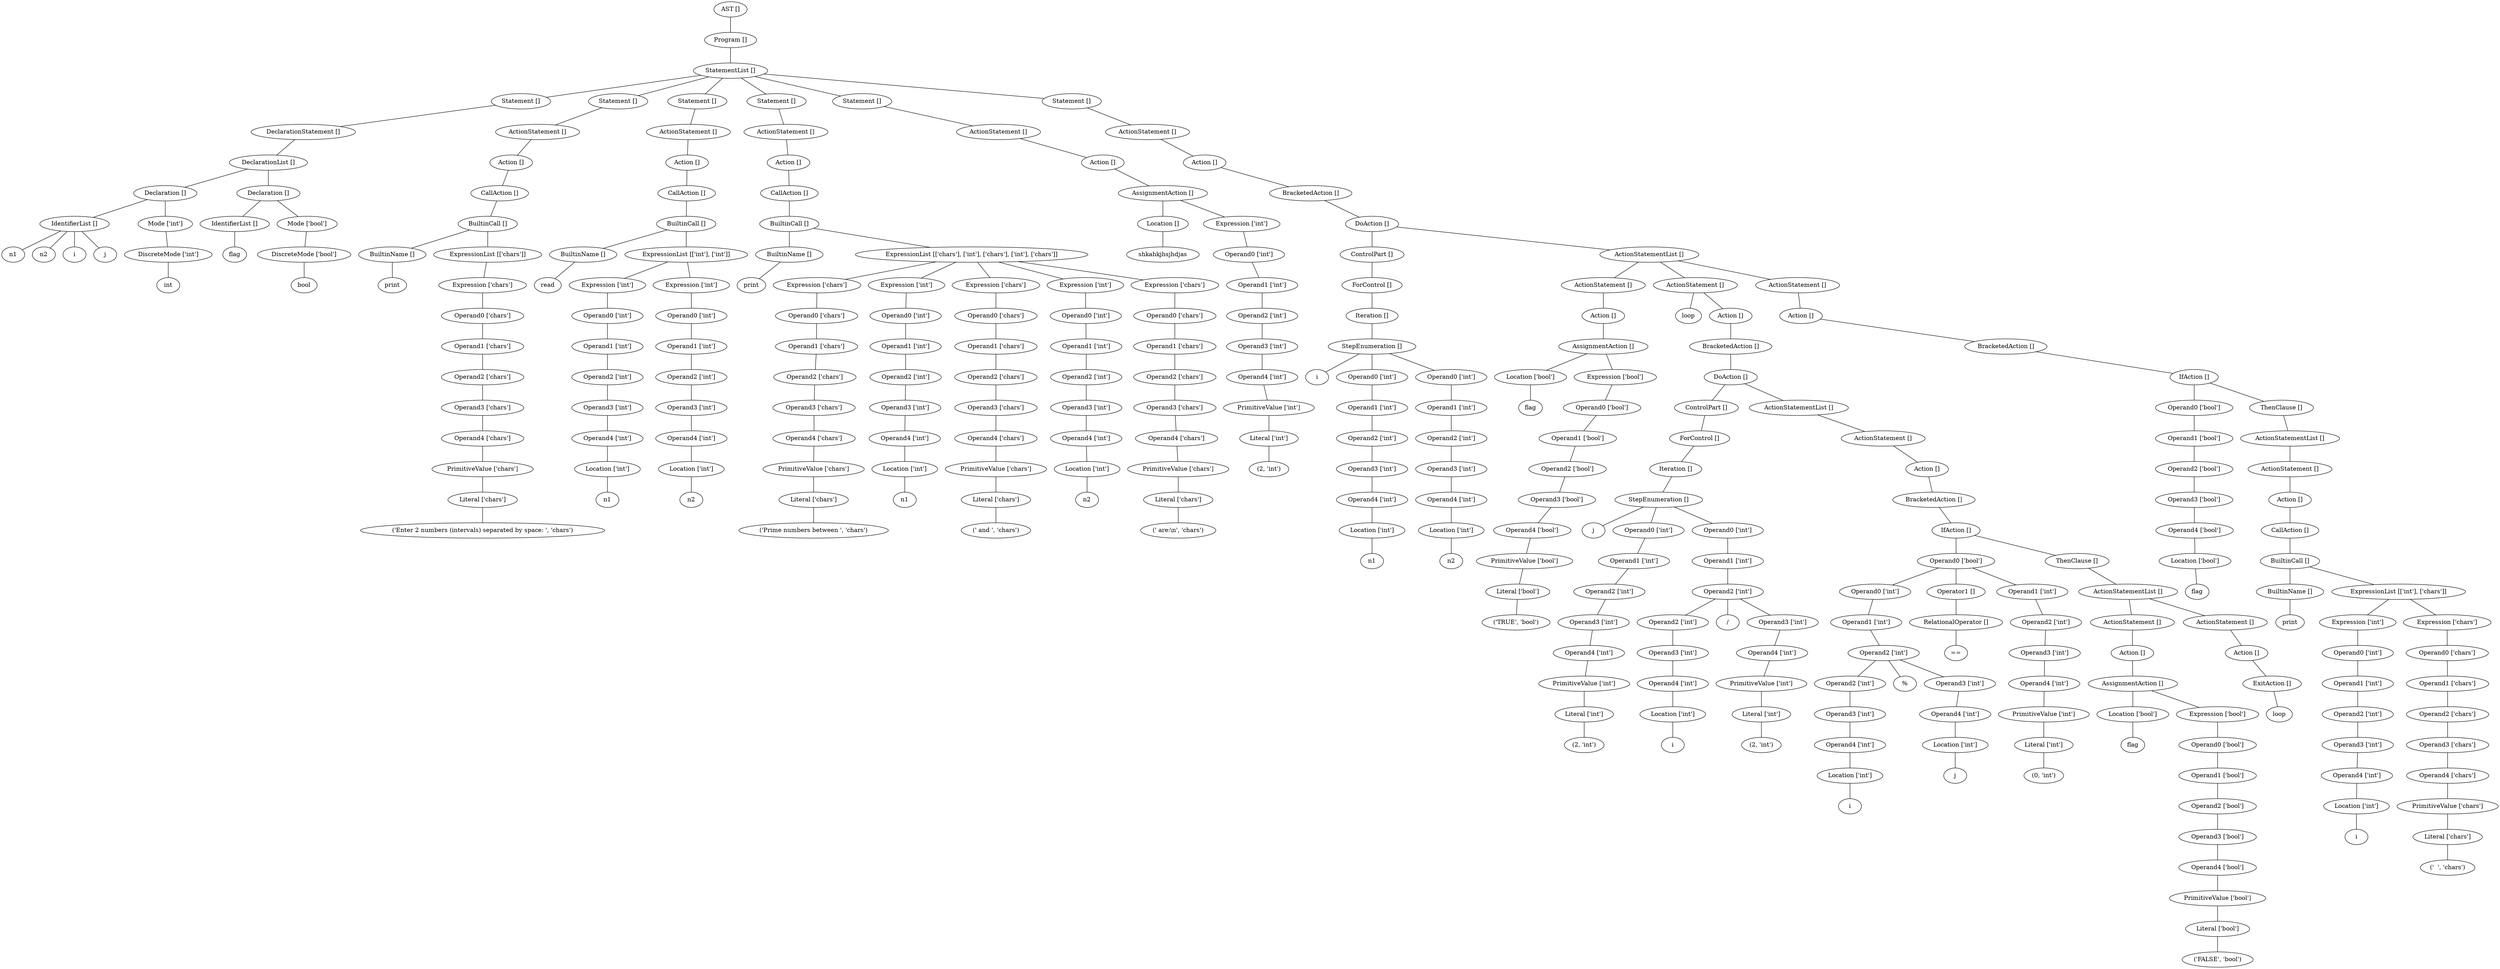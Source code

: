 graph G {
139882392672520 [label="AST []"];
139882392672576 [label="AST []"];
139882392672520 -- 139882392672576;
139882392672576 [label="Program []"];
139882363521736 [label="Program []"];
139882392672576 -- 139882363521736;
139882363521736 [label="StatementList []"];
139882352201624 [label="StatementList []"];
139882363521736 -- 139882352201624;
139882352201624 [label="Statement []"];
139882364014720 [label="Statement []"];
139882352201624 -- 139882364014720;
139882364014720 [label="DeclarationStatement []"];
139882352215096 [label="DeclarationStatement []"];
139882364014720 -- 139882352215096;
139882352215096 [label="DeclarationList []"];
139882352214816 [label="DeclarationList []"];
139882352215096 -- 139882352214816;
139882352214816 [label="Declaration []"];
139882352214648 [label="Declaration []"];
139882352214816 -- 139882352214648;
139882352214648 [label="IdentifierList []"];
12252668187380402911 [label=n1];
139882352214648 -- 12252668187380402911;
13414239193635908279 [label=n2];
139882352214648 -- 13414239193635908279;
12392383201702849270 [label=i];
139882352214648 -- 12392383201702849270;
12739159543180422180 [label=j];
139882352214648 -- 12739159543180422180;
139882352214760 [label="Declaration []"];
139882352214816 -- 139882352214760;
139882352214760 [label="Mode ['int']"];
139882352191192 [label="Mode ['int']"];
139882352214760 -- 139882352191192;
139882352191192 [label="DiscreteMode ['int']"];
13775841003968693062 [label=int];
139882352191192 -- 13775841003968693062;
139882352215320 [label="DeclarationList []"];
139882352215096 -- 139882352215320;
139882352215320 [label="Declaration []"];
139882352215040 [label="Declaration []"];
139882352215320 -- 139882352215040;
139882352215040 [label="IdentifierList []"];
13498281161745996980 [label=flag];
139882352215040 -- 13498281161745996980;
139882352215208 [label="Declaration []"];
139882352215320 -- 139882352215208;
139882352215208 [label="Mode ['bool']"];
139882363926736 [label="Mode ['bool']"];
139882352215208 -- 139882363926736;
139882363926736 [label="DiscreteMode ['bool']"];
12303267504263073601 [label=bool];
139882363926736 -- 12303267504263073601;
139882352215376 [label="StatementList []"];
139882363521736 -- 139882352215376;
139882352215376 [label="Statement []"];
139882352216048 [label="Statement []"];
139882352215376 -- 139882352216048;
139882352216048 [label="ActionStatement []"];
139882352215936 [label="ActionStatement []"];
139882352216048 -- 139882352215936;
139882352215936 [label="Action []"];
139882352215544 [label="Action []"];
139882352215936 -- 139882352215544;
139882352215544 [label="CallAction []"];
139882352215824 [label="CallAction []"];
139882352215544 -- 139882352215824;
139882352215824 [label="BuiltinCall []"];
139882352214704 [label="BuiltinCall []"];
139882352215824 -- 139882352214704;
139882352214704 [label="BuiltinName []"];
11428231594954865109 [label=print];
139882352214704 -- 11428231594954865109;
139882352215768 [label="BuiltinCall []"];
139882352215824 -- 139882352215768;
139882352215768 [label="ExpressionList [['chars']]"];
139882352215712 [label="ExpressionList [['chars']]"];
139882352215768 -- 139882352215712;
139882352215712 [label="Expression ['chars']"];
139882352215656 [label="Expression ['chars']"];
139882352215712 -- 139882352215656;
139882352215656 [label="Operand0 ['chars']"];
139882352215600 [label="Operand0 ['chars']"];
139882352215656 -- 139882352215600;
139882352215600 [label="Operand1 ['chars']"];
139882352614368 [label="Operand1 ['chars']"];
139882352215600 -- 139882352614368;
139882352614368 [label="Operand2 ['chars']"];
139882352539520 [label="Operand2 ['chars']"];
139882352614368 -- 139882352539520;
139882352539520 [label="Operand3 ['chars']"];
139882352184288 [label="Operand3 ['chars']"];
139882352539520 -- 139882352184288;
139882352184288 [label="Operand4 ['chars']"];
139882352214928 [label="Operand4 ['chars']"];
139882352184288 -- 139882352214928;
139882352214928 [label="PrimitiveValue ['chars']"];
139882352215432 [label="PrimitiveValue ['chars']"];
139882352214928 -- 139882352215432;
139882352215432 [label="Literal ['chars']"];
12881722590288459871 [label="('Enter 2 numbers (intervals) separated by space: ', 'chars')"];
139882352215432 -- 12881722590288459871;
139882352216160 [label="StatementList []"];
139882363521736 -- 139882352216160;
139882352216160 [label="Statement []"];
139882352216664 [label="Statement []"];
139882352216160 -- 139882352216664;
139882352216664 [label="ActionStatement []"];
139882352217448 [label="ActionStatement []"];
139882352216664 -- 139882352217448;
139882352217448 [label="Action []"];
139882352216216 [label="Action []"];
139882352217448 -- 139882352216216;
139882352216216 [label="CallAction []"];
139882352216776 [label="CallAction []"];
139882352216216 -- 139882352216776;
139882352216776 [label="BuiltinCall []"];
139882360126040 [label="BuiltinCall []"];
139882352216776 -- 139882360126040;
139882360126040 [label="BuiltinName []"];
13197234894043661128 [label=read];
139882360126040 -- 13197234894043661128;
139882352217280 [label="BuiltinCall []"];
139882352216776 -- 139882352217280;
139882352217280 [label="ExpressionList [['int'], ['int']]"];
139882352216608 [label="ExpressionList [['int'], ['int']]"];
139882352217280 -- 139882352216608;
139882352216608 [label="Expression ['int']"];
139882352216552 [label="Expression ['int']"];
139882352216608 -- 139882352216552;
139882352216552 [label="Operand0 ['int']"];
139882352216496 [label="Operand0 ['int']"];
139882352216552 -- 139882352216496;
139882352216496 [label="Operand1 ['int']"];
139882352216440 [label="Operand1 ['int']"];
139882352216496 -- 139882352216440;
139882352216440 [label="Operand2 ['int']"];
139882352663744 [label="Operand2 ['int']"];
139882352216440 -- 139882352663744;
139882352663744 [label="Operand3 ['int']"];
139882352216272 [label="Operand3 ['int']"];
139882352663744 -- 139882352216272;
139882352216272 [label="Operand4 ['int']"];
139882352216104 [label="Operand4 ['int']"];
139882352216272 -- 139882352216104;
139882352216104 [label="Location ['int']"];
11749736949154156993 [label=n1];
139882352216104 -- 11749736949154156993;
139882352217224 [label="ExpressionList [['int'], ['int']]"];
139882352217280 -- 139882352217224;
139882352217224 [label="Expression ['int']"];
139882352217168 [label="Expression ['int']"];
139882352217224 -- 139882352217168;
139882352217168 [label="Operand0 ['int']"];
139882352217112 [label="Operand0 ['int']"];
139882352217168 -- 139882352217112;
139882352217112 [label="Operand1 ['int']"];
139882352217056 [label="Operand1 ['int']"];
139882352217112 -- 139882352217056;
139882352217056 [label="Operand2 ['int']"];
139882352216832 [label="Operand2 ['int']"];
139882352217056 -- 139882352216832;
139882352216832 [label="Operand3 ['int']"];
139882352216888 [label="Operand3 ['int']"];
139882352216832 -- 139882352216888;
139882352216888 [label="Operand4 ['int']"];
139882352216720 [label="Operand4 ['int']"];
139882352216888 -- 139882352216720;
139882352216720 [label="Location ['int']"];
9368254731473675177 [label=n2];
139882352216720 -- 9368254731473675177;
139882352217336 [label="StatementList []"];
139882363521736 -- 139882352217336;
139882352217336 [label="Statement []"];
139882392671736 [label="Statement []"];
139882352217336 -- 139882392671736;
139882392671736 [label="ActionStatement []"];
139882392672408 [label="ActionStatement []"];
139882392671736 -- 139882392672408;
139882392672408 [label="Action []"];
139882352217560 [label="Action []"];
139882392672408 -- 139882352217560;
139882352217560 [label="CallAction []"];
139882392671848 [label="CallAction []"];
139882352217560 -- 139882392671848;
139882392671848 [label="BuiltinCall []"];
139882352215992 [label="BuiltinCall []"];
139882392671848 -- 139882352215992;
139882352215992 [label="BuiltinName []"];
13250588704931153694 [label=print];
139882352215992 -- 13250588704931153694;
139882392672240 [label="BuiltinCall []"];
139882392671848 -- 139882392672240;
139882392672240 [label="ExpressionList [['chars'], ['int'], ['chars'], ['int'], ['chars']]"];
139882352217952 [label="ExpressionList [['chars'], ['int'], ['chars'], ['int'], ['chars']]"];
139882392672240 -- 139882352217952;
139882352217952 [label="Expression ['chars']"];
139882352217896 [label="Expression ['chars']"];
139882352217952 -- 139882352217896;
139882352217896 [label="Operand0 ['chars']"];
139882352217840 [label="Operand0 ['chars']"];
139882352217896 -- 139882352217840;
139882352217840 [label="Operand1 ['chars']"];
139882352217784 [label="Operand1 ['chars']"];
139882352217840 -- 139882352217784;
139882352217784 [label="Operand2 ['chars']"];
139882352217728 [label="Operand2 ['chars']"];
139882352217784 -- 139882352217728;
139882352217728 [label="Operand3 ['chars']"];
139882352215880 [label="Operand3 ['chars']"];
139882352217728 -- 139882352215880;
139882352215880 [label="Operand4 ['chars']"];
139882352217616 [label="Operand4 ['chars']"];
139882352215880 -- 139882352217616;
139882352217616 [label="PrimitiveValue ['chars']"];
139882352216384 [label="PrimitiveValue ['chars']"];
139882352217616 -- 139882352216384;
139882352216384 [label="Literal ['chars']"];
11444379083311991565 [label="('Prime numbers between ', 'chars')"];
139882352216384 -- 11444379083311991565;
139882392670728 [label="ExpressionList [['chars'], ['int'], ['chars'], ['int'], ['chars']]"];
139882392672240 -- 139882392670728;
139882392670728 [label="Expression ['int']"];
139882392670672 [label="Expression ['int']"];
139882392670728 -- 139882392670672;
139882392670672 [label="Operand0 ['int']"];
139882392670616 [label="Operand0 ['int']"];
139882392670672 -- 139882392670616;
139882392670616 [label="Operand1 ['int']"];
139882392670560 [label="Operand1 ['int']"];
139882392670616 -- 139882392670560;
139882392670560 [label="Operand2 ['int']"];
139882392670336 [label="Operand2 ['int']"];
139882392670560 -- 139882392670336;
139882392670336 [label="Operand3 ['int']"];
139882392670392 [label="Operand3 ['int']"];
139882392670336 -- 139882392670392;
139882392670392 [label="Operand4 ['int']"];
139882352218064 [label="Operand4 ['int']"];
139882392670392 -- 139882352218064;
139882352218064 [label="Location ['int']"];
11398852596789824661 [label=n1];
139882352218064 -- 11398852596789824661;
139882392671232 [label="ExpressionList [['chars'], ['int'], ['chars'], ['int'], ['chars']]"];
139882392672240 -- 139882392671232;
139882392671232 [label="Expression ['chars']"];
139882392671176 [label="Expression ['chars']"];
139882392671232 -- 139882392671176;
139882392671176 [label="Operand0 ['chars']"];
139882392670840 [label="Operand0 ['chars']"];
139882392671176 -- 139882392670840;
139882392670840 [label="Operand1 ['chars']"];
139882392670280 [label="Operand1 ['chars']"];
139882392670840 -- 139882392670280;
139882392670280 [label="Operand2 ['chars']"];
139882352217672 [label="Operand2 ['chars']"];
139882392670280 -- 139882352217672;
139882352217672 [label="Operand3 ['chars']"];
139882392670952 [label="Operand3 ['chars']"];
139882352217672 -- 139882392670952;
139882392670952 [label="Operand4 ['chars']"];
139882392671008 [label="Operand4 ['chars']"];
139882392670952 -- 139882392671008;
139882392671008 [label="PrimitiveValue ['chars']"];
139882352218008 [label="PrimitiveValue ['chars']"];
139882392671008 -- 139882352218008;
139882352218008 [label="Literal ['chars']"];
13436613217193064331 [label="(' and ', 'chars')"];
139882352218008 -- 13436613217193064331;
139882392671680 [label="ExpressionList [['chars'], ['int'], ['chars'], ['int'], ['chars']]"];
139882392672240 -- 139882392671680;
139882392671680 [label="Expression ['int']"];
139882392671344 [label="Expression ['int']"];
139882392671680 -- 139882392671344;
139882392671344 [label="Operand0 ['int']"];
139882392670504 [label="Operand0 ['int']"];
139882392671344 -- 139882392670504;
139882392670504 [label="Operand1 ['int']"];
139882392670784 [label="Operand1 ['int']"];
139882392670504 -- 139882392670784;
139882392670784 [label="Operand2 ['int']"];
139882392671456 [label="Operand2 ['int']"];
139882392670784 -- 139882392671456;
139882392671456 [label="Operand3 ['int']"];
139882392671512 [label="Operand3 ['int']"];
139882392671456 -- 139882392671512;
139882392671512 [label="Operand4 ['int']"];
139882392670896 [label="Operand4 ['int']"];
139882392671512 -- 139882392670896;
139882392670896 [label="Location ['int']"];
10181196786225598603 [label=n2];
139882392670896 -- 10181196786225598603;
139882392672184 [label="ExpressionList [['chars'], ['int'], ['chars'], ['int'], ['chars']]"];
139882392672240 -- 139882392672184;
139882392672184 [label="Expression ['chars']"];
139882392672128 [label="Expression ['chars']"];
139882392672184 -- 139882392672128;
139882392672128 [label="Operand0 ['chars']"];
139882392671792 [label="Operand0 ['chars']"];
139882392672128 -- 139882392671792;
139882392671792 [label="Operand1 ['chars']"];
139882392671064 [label="Operand1 ['chars']"];
139882392671792 -- 139882392671064;
139882392671064 [label="Operand2 ['chars']"];
139882392671288 [label="Operand2 ['chars']"];
139882392671064 -- 139882392671288;
139882392671288 [label="Operand3 ['chars']"];
139882392671904 [label="Operand3 ['chars']"];
139882392671288 -- 139882392671904;
139882392671904 [label="Operand4 ['chars']"];
139882392671960 [label="Operand4 ['chars']"];
139882392671904 -- 139882392671960;
139882392671960 [label="PrimitiveValue ['chars']"];
139882392671400 [label="PrimitiveValue ['chars']"];
139882392671960 -- 139882392671400;
139882392671400 [label="Literal ['chars']"];
12542786938864197518 [label="(' are:\\n', 'chars')"];
139882392671400 -- 12542786938864197518;
139882392673080 [label="StatementList []"];
139882363521736 -- 139882392673080;
139882392673080 [label="Statement []"];
139882392673024 [label="Statement []"];
139882392673080 -- 139882392673024;
139882392673024 [label="ActionStatement []"];
139882392672296 [label="ActionStatement []"];
139882392673024 -- 139882392672296;
139882392672296 [label="Action []"];
139882392672912 [label="Action []"];
139882392672296 -- 139882392672912;
139882392672912 [label="AssignmentAction []"];
139882352217504 [label="AssignmentAction []"];
139882392672912 -- 139882352217504;
139882352217504 [label="Location []"];
12589823814873375209 [label=shkahkjhsjhdjas];
139882352217504 -- 12589823814873375209;
139882392672856 [label="AssignmentAction []"];
139882392672912 -- 139882392672856;
139882392672856 [label="Expression ['int']"];
139882392672800 [label="Expression ['int']"];
139882392672856 -- 139882392672800;
139882392672800 [label="Operand0 ['int']"];
139882392672744 [label="Operand0 ['int']"];
139882392672800 -- 139882392672744;
139882392672744 [label="Operand1 ['int']"];
139882392672688 [label="Operand1 ['int']"];
139882392672744 -- 139882392672688;
139882392672688 [label="Operand2 ['int']"];
139882392672632 [label="Operand2 ['int']"];
139882392672688 -- 139882392672632;
139882392672632 [label="Operand3 ['int']"];
139882352217392 [label="Operand3 ['int']"];
139882392672632 -- 139882352217392;
139882352217392 [label="Operand4 ['int']"];
139882392672072 [label="Operand4 ['int']"];
139882352217392 -- 139882392672072;
139882392672072 [label="PrimitiveValue ['int']"];
139882392671624 [label="PrimitiveValue ['int']"];
139882392672072 -- 139882392671624;
139882392671624 [label="Literal ['int']"];
12232330606233748373 [label="(2, 'int')"];
139882392671624 -- 12232330606233748373;
139882392672968 [label="StatementList []"];
139882363521736 -- 139882392672968;
139882392672968 [label="Statement []"];
139882363520000 [label="Statement []"];
139882392672968 -- 139882363520000;
139882363520000 [label="ActionStatement []"];
139882392673640 [label="ActionStatement []"];
139882363520000 -- 139882392673640;
139882392673640 [label="Action []"];
139882392673136 [label="Action []"];
139882392673640 -- 139882392673136;
139882392673136 [label="BracketedAction []"];
139882370196368 [label="BracketedAction []"];
139882392673136 -- 139882370196368;
139882370196368 [label="DoAction []"];
139882392673360 [label="DoAction []"];
139882370196368 -- 139882392673360;
139882392673360 [label="ControlPart []"];
139882392673864 [label="ControlPart []"];
139882392673360 -- 139882392673864;
139882392673864 [label="ForControl []"];
139882392673416 [label="ForControl []"];
139882392673864 -- 139882392673416;
139882392673416 [label="Iteration []"];
139882370195528 [label="Iteration []"];
139882392673416 -- 139882370195528;
139882370195528 [label="StepEnumeration []"];
11393651942704616018 [label=i];
139882370195528 -- 11393651942704616018;
139882392673752 [label="StepEnumeration []"];
139882370195528 -- 139882392673752;
139882392673752 [label="Operand0 ['int']"];
139882392673192 [label="Operand0 ['int']"];
139882392673752 -- 139882392673192;
139882392673192 [label="Operand1 ['int']"];
139882392672352 [label="Operand1 ['int']"];
139882392673192 -- 139882392672352;
139882392672352 [label="Operand2 ['int']"];
139882392673248 [label="Operand2 ['int']"];
139882392672352 -- 139882392673248;
139882392673248 [label="Operand3 ['int']"];
139882392673528 [label="Operand3 ['int']"];
139882392673248 -- 139882392673528;
139882392673528 [label="Operand4 ['int']"];
139882392672464 [label="Operand4 ['int']"];
139882392673528 -- 139882392672464;
139882392672464 [label="Location ['int']"];
10324209781241469052 [label=n1];
139882392672464 -- 10324209781241469052;
139882392674256 [label="StepEnumeration []"];
139882370195528 -- 139882392674256;
139882392674256 [label="Operand0 ['int']"];
139882392674200 [label="Operand0 ['int']"];
139882392674256 -- 139882392674200;
139882392674200 [label="Operand1 ['int']"];
139882392674144 [label="Operand1 ['int']"];
139882392674200 -- 139882392674144;
139882392674144 [label="Operand2 ['int']"];
139882392673920 [label="Operand2 ['int']"];
139882392674144 -- 139882392673920;
139882392673920 [label="Operand3 ['int']"];
139882392673976 [label="Operand3 ['int']"];
139882392673920 -- 139882392673976;
139882392673976 [label="Operand4 ['int']"];
139882392673808 [label="Operand4 ['int']"];
139882392673976 -- 139882392673808;
139882392673808 [label="Location ['int']"];
11494578910203904571 [label=n2];
139882392673808 -- 11494578910203904571;
139882363520056 [label="DoAction []"];
139882370196368 -- 139882363520056;
139882363520056 [label="ActionStatementList []"];
139882370196256 [label="ActionStatementList []"];
139882363520056 -- 139882370196256;
139882370196256 [label="ActionStatement []"];
139882392673304 [label="ActionStatement []"];
139882370196256 -- 139882392673304;
139882392673304 [label="Action []"];
139882370196144 [label="Action []"];
139882392673304 -- 139882370196144;
139882370196144 [label="AssignmentAction []"];
139882392673472 [label="AssignmentAction []"];
139882370196144 -- 139882392673472;
139882392673472 [label="Location ['bool']"];
13644415553437418206 [label=flag];
139882392673472 -- 13644415553437418206;
139882370196088 [label="AssignmentAction []"];
139882370196144 -- 139882370196088;
139882370196088 [label="Expression ['bool']"];
139882370196032 [label="Expression ['bool']"];
139882370196088 -- 139882370196032;
139882370196032 [label="Operand0 ['bool']"];
139882370195976 [label="Operand0 ['bool']"];
139882370196032 -- 139882370195976;
139882370195976 [label="Operand1 ['bool']"];
139882370195920 [label="Operand1 ['bool']"];
139882370195976 -- 139882370195920;
139882370195920 [label="Operand2 ['bool']"];
139882370195864 [label="Operand2 ['bool']"];
139882370195920 -- 139882370195864;
139882370195864 [label="Operand3 ['bool']"];
139882370195584 [label="Operand3 ['bool']"];
139882370195864 -- 139882370195584;
139882370195584 [label="Operand4 ['bool']"];
139882370195752 [label="Operand4 ['bool']"];
139882370195584 -- 139882370195752;
139882370195752 [label="PrimitiveValue ['bool']"];
139882370195696 [label="PrimitiveValue ['bool']"];
139882370195752 -- 139882370195696;
139882370195696 [label="Literal ['bool']"];
12045207740942614323 [label="('TRUE', 'bool')"];
139882370195696 -- 12045207740942614323;
139882363519496 [label="ActionStatementList []"];
139882363520056 -- 139882363519496;
139882363519496 [label="ActionStatement []"];
10823371635742920411 [label=loop];
139882363519496 -- 10823371635742920411;
139882370197320 [label="ActionStatement []"];
139882363519496 -- 139882370197320;
139882370197320 [label="Action []"];
139882370196536 [label="Action []"];
139882370197320 -- 139882370196536;
139882370196536 [label="BracketedAction []"];
139882363519608 [label="BracketedAction []"];
139882370196536 -- 139882363519608;
139882363519608 [label="DoAction []"];
139882370196704 [label="DoAction []"];
139882363519608 -- 139882370196704;
139882370196704 [label="ControlPart []"];
139882370197992 [label="ControlPart []"];
139882370196704 -- 139882370197992;
139882370197992 [label="ForControl []"];
139882370196760 [label="ForControl []"];
139882370197992 -- 139882370196760;
139882370196760 [label="Iteration []"];
139882370198104 [label="Iteration []"];
139882370196760 -- 139882370198104;
139882370198104 [label="StepEnumeration []"];
9996212656285983888 [label=j];
139882370198104 -- 9996212656285983888;
139882370197208 [label="StepEnumeration []"];
139882370198104 -- 139882370197208;
139882370197208 [label="Operand0 ['int']"];
139882370197152 [label="Operand0 ['int']"];
139882370197208 -- 139882370197152;
139882370197152 [label="Operand1 ['int']"];
139882370197096 [label="Operand1 ['int']"];
139882370197152 -- 139882370197096;
139882370197096 [label="Operand2 ['int']"];
139882370197040 [label="Operand2 ['int']"];
139882370197096 -- 139882370197040;
139882370197040 [label="Operand3 ['int']"];
139882370195808 [label="Operand3 ['int']"];
139882370197040 -- 139882370195808;
139882370195808 [label="Operand4 ['int']"];
139882370196872 [label="Operand4 ['int']"];
139882370195808 -- 139882370196872;
139882370196872 [label="PrimitiveValue ['int']"];
139882370195640 [label="PrimitiveValue ['int']"];
139882370196872 -- 139882370195640;
139882370195640 [label="Literal ['int']"];
12868133965078445370 [label="(2, 'int')"];
139882370195640 -- 12868133965078445370;
139882370198048 [label="StepEnumeration []"];
139882370198104 -- 139882370198048;
139882370198048 [label="Operand0 ['int']"];
139882370197656 [label="Operand0 ['int']"];
139882370198048 -- 139882370197656;
139882370197656 [label="Operand1 ['int']"];
139882370197936 [label="Operand1 ['int']"];
139882370197656 -- 139882370197936;
139882370197936 [label="Operand2 ['int']"];
139882370197544 [label="Operand2 ['int']"];
139882370197936 -- 139882370197544;
139882370197544 [label="Operand2 ['int']"];
139882370197376 [label="Operand2 ['int']"];
139882370197544 -- 139882370197376;
139882370197376 [label="Operand3 ['int']"];
139882370197432 [label="Operand3 ['int']"];
139882370197376 -- 139882370197432;
139882370197432 [label="Operand4 ['int']"];
139882370197264 [label="Operand4 ['int']"];
139882370197432 -- 139882370197264;
139882370197264 [label="Location ['int']"];
10376937398418195531 [label=i];
139882370197264 -- 10376937398418195531;
10879887216605457571 [label="/"];
139882370197936 -- 10879887216605457571;
139882370197880 [label="Operand2 ['int']"];
139882370197936 -- 139882370197880;
139882370197880 [label="Operand3 ['int']"];
139882370197712 [label="Operand3 ['int']"];
139882370197880 -- 139882370197712;
139882370197712 [label="Operand4 ['int']"];
139882370197768 [label="Operand4 ['int']"];
139882370197712 -- 139882370197768;
139882370197768 [label="PrimitiveValue ['int']"];
139882370197600 [label="PrimitiveValue ['int']"];
139882370197768 -- 139882370197600;
139882370197600 [label="Literal ['int']"];
10946491355491497705 [label="(2, 'int')"];
139882370197600 -- 10946491355491497705;
139882370198160 [label="DoAction []"];
139882363519608 -- 139882370198160;
139882370198160 [label="ActionStatementList []"];
139882370199000 [label="ActionStatementList []"];
139882370198160 -- 139882370199000;
139882370199000 [label="ActionStatement []"];
139882370199336 [label="ActionStatement []"];
139882370199000 -- 139882370199336;
139882370199336 [label="Action []"];
139882370196928 [label="Action []"];
139882370199336 -- 139882370196928;
139882370196928 [label="BracketedAction []"];
139882370198944 [label="BracketedAction []"];
139882370196928 -- 139882370198944;
139882370198944 [label="IfAction []"];
139882370199224 [label="IfAction []"];
139882370198944 -- 139882370199224;
139882370199224 [label="Operand0 ['bool']"];
139882370198720 [label="Operand0 ['bool']"];
139882370199224 -- 139882370198720;
139882370198720 [label="Operand0 ['int']"];
139882370198328 [label="Operand0 ['int']"];
139882370198720 -- 139882370198328;
139882370198328 [label="Operand1 ['int']"];
139882370198608 [label="Operand1 ['int']"];
139882370198328 -- 139882370198608;
139882370198608 [label="Operand2 ['int']"];
139882370198216 [label="Operand2 ['int']"];
139882370198608 -- 139882370198216;
139882370198216 [label="Operand2 ['int']"];
139882370196648 [label="Operand2 ['int']"];
139882370198216 -- 139882370196648;
139882370196648 [label="Operand3 ['int']"];
139882370196984 [label="Operand3 ['int']"];
139882370196648 -- 139882370196984;
139882370196984 [label="Operand4 ['int']"];
139882370196816 [label="Operand4 ['int']"];
139882370196984 -- 139882370196816;
139882370196816 [label="Location ['int']"];
11706349100501632286 [label=i];
139882370196816 -- 11706349100501632286;
11703891995167862865 [label="%"];
139882370198608 -- 11703891995167862865;
139882370198384 [label="Operand2 ['int']"];
139882370198608 -- 139882370198384;
139882370198384 [label="Operand3 ['int']"];
139882370198440 [label="Operand3 ['int']"];
139882370198384 -- 139882370198440;
139882370198440 [label="Operand4 ['int']"];
139882370198272 [label="Operand4 ['int']"];
139882370198440 -- 139882370198272;
139882370198272 [label="Location ['int']"];
12643383993099570441 [label=j];
139882370198272 -- 12643383993099570441;
139882370198496 [label="Operand0 ['bool']"];
139882370199224 -- 139882370198496;
139882370198496 [label="Operator1 []"];
139882370198776 [label="Operator1 []"];
139882370198496 -- 139882370198776;
139882370198776 [label="RelationalOperator []"];
9767085773084071863 [label="=="];
139882370198776 -- 9767085773084071863;
139882370199168 [label="Operand0 ['bool']"];
139882370199224 -- 139882370199168;
139882370199168 [label="Operand1 ['int']"];
139882370199112 [label="Operand1 ['int']"];
139882370199168 -- 139882370199112;
139882370199112 [label="Operand2 ['int']"];
139882370199056 [label="Operand2 ['int']"];
139882370199112 -- 139882370199056;
139882370199056 [label="Operand3 ['int']"];
139882352513768 [label="Operand3 ['int']"];
139882370199056 -- 139882352513768;
139882352513768 [label="Operand4 ['int']"];
139882370198832 [label="Operand4 ['int']"];
139882352513768 -- 139882370198832;
139882370198832 [label="PrimitiveValue ['int']"];
139882370198664 [label="PrimitiveValue ['int']"];
139882370198832 -- 139882370198664;
139882370198664 [label="Literal ['int']"];
11583634766281274181 [label="(0, 'int')"];
139882370198664 -- 11583634766281274181;
139882363519720 [label="IfAction []"];
139882370198944 -- 139882363519720;
139882363519720 [label="ThenClause []"];
139882363519888 [label="ThenClause []"];
139882363519720 -- 139882363519888;
139882363519888 [label="ActionStatementList []"];
139882363519552 [label="ActionStatementList []"];
139882363519888 -- 139882363519552;
139882363519552 [label="ActionStatement []"];
139882370199392 [label="ActionStatement []"];
139882363519552 -- 139882370199392;
139882370199392 [label="Action []"];
139882363519440 [label="Action []"];
139882370199392 -- 139882363519440;
139882363519440 [label="AssignmentAction []"];
139882370197488 [label="AssignmentAction []"];
139882363519440 -- 139882370197488;
139882370197488 [label="Location ['bool']"];
10407406150633036822 [label=flag];
139882370197488 -- 10407406150633036822;
139882363519384 [label="AssignmentAction []"];
139882363519440 -- 139882363519384;
139882363519384 [label="Expression ['bool']"];
139882363519328 [label="Expression ['bool']"];
139882363519384 -- 139882363519328;
139882363519328 [label="Operand0 ['bool']"];
139882363519272 [label="Operand0 ['bool']"];
139882363519328 -- 139882363519272;
139882363519272 [label="Operand1 ['bool']"];
139882363519216 [label="Operand1 ['bool']"];
139882363519272 -- 139882363519216;
139882363519216 [label="Operand2 ['bool']"];
139882363519160 [label="Operand2 ['bool']"];
139882363519216 -- 139882363519160;
139882363519160 [label="Operand3 ['bool']"];
139882370198888 [label="Operand3 ['bool']"];
139882363519160 -- 139882370198888;
139882370198888 [label="Operand4 ['bool']"];
139882370199280 [label="Operand4 ['bool']"];
139882370198888 -- 139882370199280;
139882370199280 [label="PrimitiveValue ['bool']"];
139882370199504 [label="PrimitiveValue ['bool']"];
139882370199280 -- 139882370199504;
139882370199504 [label="Literal ['bool']"];
11357659589937242921 [label="('FALSE', 'bool')"];
139882370199504 -- 11357659589937242921;
139882363519104 [label="ActionStatementList []"];
139882363519888 -- 139882363519104;
139882363519104 [label="ActionStatement []"];
139882363519664 [label="ActionStatement []"];
139882363519104 -- 139882363519664;
139882363519664 [label="Action []"];
139882363519048 [label="Action []"];
139882363519664 -- 139882363519048;
139882363519048 [label="ExitAction []"];
13164461307717180975 [label=loop];
139882363519048 -- 13164461307717180975;
139882363520168 [label="ActionStatementList []"];
139882363520056 -- 139882363520168;
139882363520168 [label="ActionStatement []"];
139882363521960 [label="ActionStatement []"];
139882363520168 -- 139882363521960;
139882363521960 [label="Action []"];
139882363519944 [label="Action []"];
139882363521960 -- 139882363519944;
139882363519944 [label="BracketedAction []"];
139882363520112 [label="BracketedAction []"];
139882363519944 -- 139882363520112;
139882363520112 [label="IfAction []"];
139882363520224 [label="IfAction []"];
139882363520112 -- 139882363520224;
139882363520224 [label="Operand0 ['bool']"];
139882370197824 [label="Operand0 ['bool']"];
139882363520224 -- 139882370197824;
139882370197824 [label="Operand1 ['bool']"];
139882370196312 [label="Operand1 ['bool']"];
139882370197824 -- 139882370196312;
139882370196312 [label="Operand2 ['bool']"];
139882370196480 [label="Operand2 ['bool']"];
139882370196312 -- 139882370196480;
139882370196480 [label="Operand3 ['bool']"];
139882370196592 [label="Operand3 ['bool']"];
139882370196480 -- 139882370196592;
139882370196592 [label="Operand4 ['bool']"];
139882370196424 [label="Operand4 ['bool']"];
139882370196592 -- 139882370196424;
139882370196424 [label="Location ['bool']"];
13205158600314974746 [label=flag];
139882370196424 -- 13205158600314974746;
139882363521792 [label="IfAction []"];
139882363520112 -- 139882363521792;
139882363521792 [label="ThenClause []"];
139882363520616 [label="ThenClause []"];
139882363521792 -- 139882363520616;
139882363520616 [label="ActionStatementList []"];
139882363521008 [label="ActionStatementList []"];
139882363520616 -- 139882363521008;
139882363521008 [label="ActionStatement []"];
139882363521848 [label="ActionStatement []"];
139882363521008 -- 139882363521848;
139882363521848 [label="Action []"];
139882363520392 [label="Action []"];
139882363521848 -- 139882363520392;
139882363520392 [label="CallAction []"];
139882363521120 [label="CallAction []"];
139882363520392 -- 139882363521120;
139882363521120 [label="BuiltinCall []"];
139882363520280 [label="BuiltinCall []"];
139882363521120 -- 139882363520280;
139882363520280 [label="BuiltinName []"];
10878030419175172990 [label=print];
139882363520280 -- 10878030419175172990;
139882363521680 [label="BuiltinCall []"];
139882363521120 -- 139882363521680;
139882363521680 [label="ExpressionList [['int'], ['chars']]"];
139882363520952 [label="ExpressionList [['int'], ['chars']]"];
139882363521680 -- 139882363520952;
139882363520952 [label="Expression ['int']"];
139882363520896 [label="Expression ['int']"];
139882363520952 -- 139882363520896;
139882363520896 [label="Operand0 ['int']"];
139882363520840 [label="Operand0 ['int']"];
139882363520896 -- 139882363520840;
139882363520840 [label="Operand1 ['int']"];
139882363520784 [label="Operand1 ['int']"];
139882363520840 -- 139882363520784;
139882363520784 [label="Operand2 ['int']"];
139882363520560 [label="Operand2 ['int']"];
139882363520784 -- 139882363520560;
139882363520560 [label="Operand3 ['int']"];
139882363520672 [label="Operand3 ['int']"];
139882363520560 -- 139882363520672;
139882363520672 [label="Operand4 ['int']"];
139882363520504 [label="Operand4 ['int']"];
139882363520672 -- 139882363520504;
139882363520504 [label="Location ['int']"];
12442519334828311301 [label=i];
139882363520504 -- 12442519334828311301;
139882363521624 [label="ExpressionList [['int'], ['chars']]"];
139882363521680 -- 139882363521624;
139882363521624 [label="Expression ['chars']"];
139882363521568 [label="Expression ['chars']"];
139882363521624 -- 139882363521568;
139882363521568 [label="Operand0 ['chars']"];
139882363521512 [label="Operand0 ['chars']"];
139882363521568 -- 139882363521512;
139882363521512 [label="Operand1 ['chars']"];
139882363521456 [label="Operand1 ['chars']"];
139882363521512 -- 139882363521456;
139882363521456 [label="Operand2 ['chars']"];
139882363521400 [label="Operand2 ['chars']"];
139882363521456 -- 139882363521400;
139882363521400 [label="Operand3 ['chars']"];
139882363521176 [label="Operand3 ['chars']"];
139882363521400 -- 139882363521176;
139882363521176 [label="Operand4 ['chars']"];
139882363521232 [label="Operand4 ['chars']"];
139882363521176 -- 139882363521232;
139882363521232 [label="PrimitiveValue ['chars']"];
139882363521064 [label="PrimitiveValue ['chars']"];
139882363521232 -- 139882363521064;
139882363521064 [label="Literal ['chars']"];
9229372357649081723 [label="('  ', 'chars')"];
139882363521064 -- 9229372357649081723;
}
